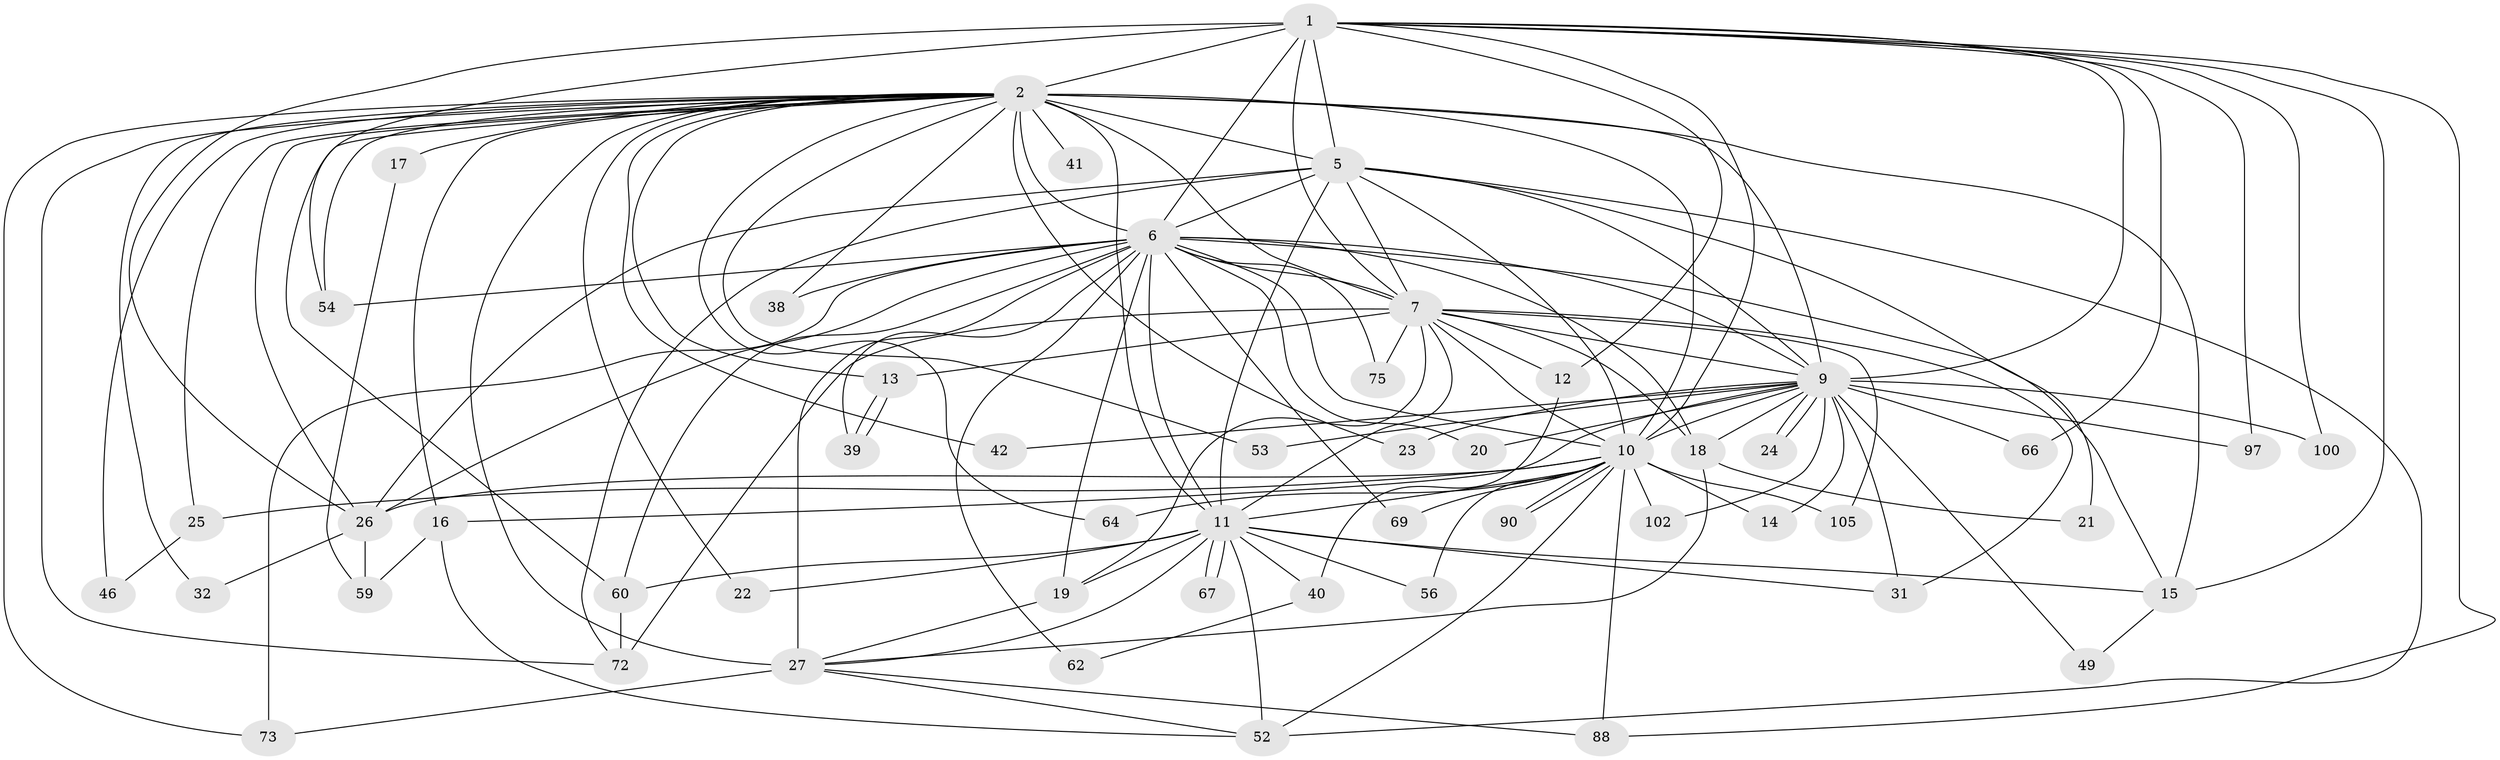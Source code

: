// original degree distribution, {18: 0.009433962264150943, 21: 0.018867924528301886, 13: 0.009433962264150943, 20: 0.02830188679245283, 14: 0.009433962264150943, 27: 0.009433962264150943, 26: 0.009433962264150943, 22: 0.009433962264150943, 3: 0.2358490566037736, 5: 0.018867924528301886, 2: 0.5283018867924528, 6: 0.018867924528301886, 4: 0.08490566037735849, 7: 0.009433962264150943}
// Generated by graph-tools (version 1.1) at 2025/13/03/09/25 04:13:42]
// undirected, 53 vertices, 136 edges
graph export_dot {
graph [start="1"]
  node [color=gray90,style=filled];
  1 [super="+37"];
  2 [super="+92+3"];
  5 [super="+57"];
  6 [super="+8+44+74+30+36"];
  7 [super="+34"];
  9 [super="+71+45"];
  10;
  11 [super="+78+81+106+101+35+79+80+58+76+50"];
  12;
  13 [super="+43"];
  14;
  15;
  16;
  17;
  18 [super="+33"];
  19;
  20;
  21;
  22;
  23;
  24;
  25;
  26 [super="+96+28"];
  27 [super="+104+29+48"];
  31;
  32;
  38 [super="+51+55"];
  39;
  40;
  41;
  42;
  46;
  49;
  52 [super="+63"];
  53;
  54 [super="+65+70"];
  56;
  59;
  60 [super="+61"];
  62;
  64;
  66;
  67;
  69;
  72 [super="+93+89"];
  73;
  75;
  88 [super="+99"];
  90;
  97;
  100;
  102;
  105;
  1 -- 2 [weight=3];
  1 -- 5;
  1 -- 6 [weight=3];
  1 -- 7;
  1 -- 9;
  1 -- 10;
  1 -- 12;
  1 -- 54;
  1 -- 66;
  1 -- 88;
  1 -- 97;
  1 -- 100;
  1 -- 26;
  1 -- 15;
  2 -- 5 [weight=3];
  2 -- 6 [weight=6];
  2 -- 7 [weight=3];
  2 -- 9 [weight=3];
  2 -- 10 [weight=4];
  2 -- 13 [weight=2];
  2 -- 16;
  2 -- 17 [weight=2];
  2 -- 23;
  2 -- 26;
  2 -- 27 [weight=2];
  2 -- 32;
  2 -- 38 [weight=2];
  2 -- 53;
  2 -- 11;
  2 -- 54;
  2 -- 22 [weight=2];
  2 -- 64;
  2 -- 72;
  2 -- 73;
  2 -- 15 [weight=2];
  2 -- 25;
  2 -- 41;
  2 -- 42;
  2 -- 46;
  2 -- 60;
  5 -- 6 [weight=2];
  5 -- 7;
  5 -- 9 [weight=2];
  5 -- 10;
  5 -- 21;
  5 -- 26;
  5 -- 72;
  5 -- 52;
  5 -- 11;
  6 -- 7 [weight=3];
  6 -- 9 [weight=4];
  6 -- 10 [weight=4];
  6 -- 19;
  6 -- 62;
  6 -- 73;
  6 -- 11 [weight=2];
  6 -- 27 [weight=3];
  6 -- 69;
  6 -- 75;
  6 -- 20;
  6 -- 26;
  6 -- 38 [weight=2];
  6 -- 54 [weight=2];
  6 -- 60;
  6 -- 39;
  6 -- 15;
  6 -- 18;
  7 -- 9;
  7 -- 10;
  7 -- 12;
  7 -- 18;
  7 -- 31;
  7 -- 72 [weight=2];
  7 -- 105;
  7 -- 11 [weight=2];
  7 -- 75;
  7 -- 19;
  7 -- 13;
  9 -- 10;
  9 -- 14;
  9 -- 16;
  9 -- 18;
  9 -- 20;
  9 -- 23;
  9 -- 24;
  9 -- 24;
  9 -- 31 [weight=2];
  9 -- 42;
  9 -- 49;
  9 -- 53;
  9 -- 66;
  9 -- 97;
  9 -- 100;
  9 -- 102;
  10 -- 11 [weight=2];
  10 -- 14;
  10 -- 25;
  10 -- 26;
  10 -- 56;
  10 -- 64;
  10 -- 69;
  10 -- 88;
  10 -- 90;
  10 -- 90;
  10 -- 102;
  10 -- 105;
  10 -- 52;
  11 -- 15;
  11 -- 19;
  11 -- 22;
  11 -- 52;
  11 -- 56;
  11 -- 60 [weight=2];
  11 -- 67;
  11 -- 67;
  11 -- 31;
  11 -- 40;
  11 -- 27;
  12 -- 40;
  13 -- 39;
  13 -- 39;
  15 -- 49;
  16 -- 52;
  16 -- 59;
  17 -- 59;
  18 -- 21;
  18 -- 27;
  19 -- 27;
  25 -- 46;
  26 -- 32;
  26 -- 59;
  27 -- 73;
  27 -- 88;
  27 -- 52;
  40 -- 62;
  60 -- 72;
}
